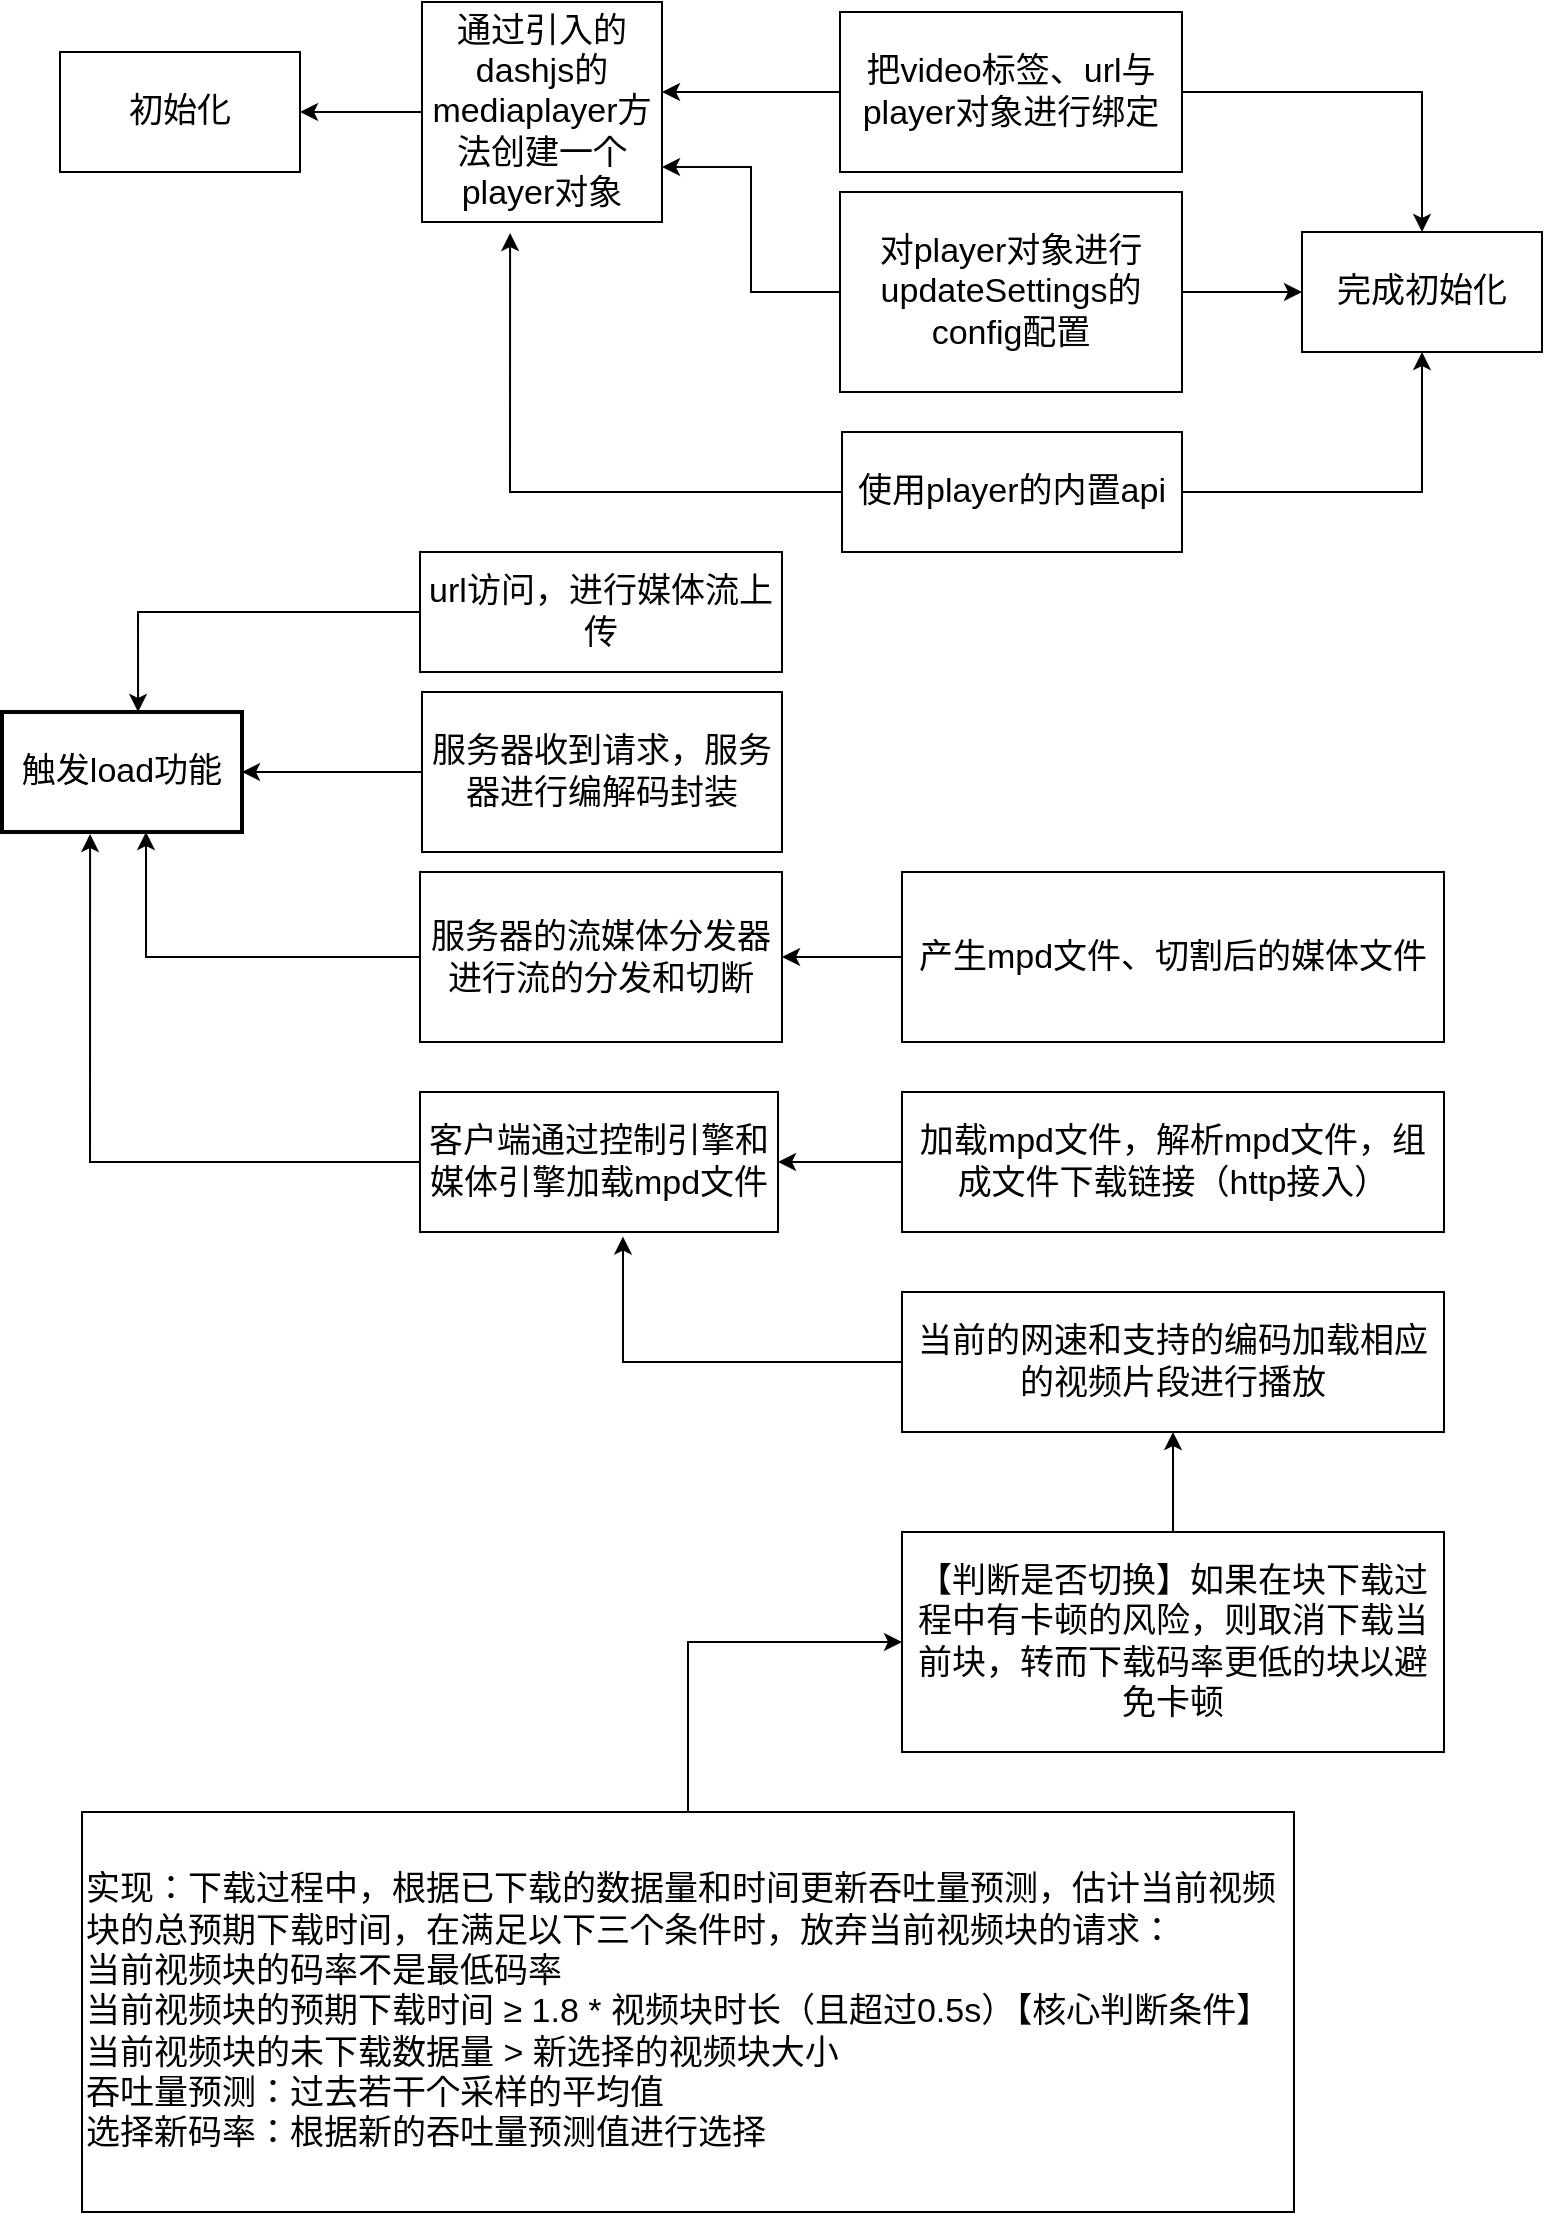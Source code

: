 <mxfile version="16.5.1" type="device"><diagram id="CaqJ7w5xzuBIlMxh9l4R" name="第 1 页"><mxGraphModel dx="1484" dy="782" grid="1" gridSize="10" guides="1" tooltips="1" connect="1" arrows="1" fold="1" page="1" pageScale="1" pageWidth="827" pageHeight="1169" math="0" shadow="0"><root><mxCell id="0"/><mxCell id="1" parent="0"/><mxCell id="pjxao7C-wNA7PWFGyHxA-2" value="触发load功能" style="whiteSpace=wrap;html=1;align=center;strokeWidth=2;fontSize=17;" vertex="1" parent="1"><mxGeometry x="40" y="380" width="120" height="60" as="geometry"/></mxCell><mxCell id="pjxao7C-wNA7PWFGyHxA-25" style="edgeStyle=orthogonalEdgeStyle;rounded=0;orthogonalLoop=1;jettySize=auto;html=1;entryX=0.567;entryY=0;entryDx=0;entryDy=0;entryPerimeter=0;fontSize=17;" edge="1" parent="1" source="pjxao7C-wNA7PWFGyHxA-5" target="pjxao7C-wNA7PWFGyHxA-2"><mxGeometry relative="1" as="geometry"/></mxCell><mxCell id="pjxao7C-wNA7PWFGyHxA-5" value="url访问，进行媒体流上传" style="whiteSpace=wrap;html=1;fontSize=17;" vertex="1" parent="1"><mxGeometry x="249" y="300" width="181" height="60" as="geometry"/></mxCell><mxCell id="pjxao7C-wNA7PWFGyHxA-6" value="初始化" style="whiteSpace=wrap;html=1;fontSize=17;" vertex="1" parent="1"><mxGeometry x="69" y="50" width="120" height="60" as="geometry"/></mxCell><mxCell id="pjxao7C-wNA7PWFGyHxA-8" value="" style="edgeStyle=orthogonalEdgeStyle;rounded=0;orthogonalLoop=1;jettySize=auto;html=1;fontSize=17;" edge="1" parent="1" source="pjxao7C-wNA7PWFGyHxA-7" target="pjxao7C-wNA7PWFGyHxA-6"><mxGeometry relative="1" as="geometry"/></mxCell><mxCell id="pjxao7C-wNA7PWFGyHxA-7" value="通过引入的dashjs的mediaplayer方法创建一个player对象" style="whiteSpace=wrap;html=1;fontSize=17;" vertex="1" parent="1"><mxGeometry x="250" y="25" width="120" height="110" as="geometry"/></mxCell><mxCell id="pjxao7C-wNA7PWFGyHxA-10" value="" style="edgeStyle=orthogonalEdgeStyle;rounded=0;orthogonalLoop=1;jettySize=auto;html=1;fontSize=17;" edge="1" parent="1" source="pjxao7C-wNA7PWFGyHxA-9" target="pjxao7C-wNA7PWFGyHxA-7"><mxGeometry relative="1" as="geometry"><Array as="points"><mxPoint x="400" y="70"/><mxPoint x="400" y="70"/></Array></mxGeometry></mxCell><mxCell id="pjxao7C-wNA7PWFGyHxA-17" style="edgeStyle=orthogonalEdgeStyle;rounded=0;orthogonalLoop=1;jettySize=auto;html=1;entryX=0.5;entryY=0;entryDx=0;entryDy=0;fontSize=17;" edge="1" parent="1" source="pjxao7C-wNA7PWFGyHxA-9" target="pjxao7C-wNA7PWFGyHxA-16"><mxGeometry relative="1" as="geometry"/></mxCell><mxCell id="pjxao7C-wNA7PWFGyHxA-9" value="把video标签、url与player对象进行绑定" style="whiteSpace=wrap;html=1;fontSize=17;" vertex="1" parent="1"><mxGeometry x="459" y="30" width="171" height="80" as="geometry"/></mxCell><mxCell id="pjxao7C-wNA7PWFGyHxA-18" style="edgeStyle=orthogonalEdgeStyle;rounded=0;orthogonalLoop=1;jettySize=auto;html=1;entryX=0;entryY=0.5;entryDx=0;entryDy=0;fontSize=17;" edge="1" parent="1" source="pjxao7C-wNA7PWFGyHxA-11" target="pjxao7C-wNA7PWFGyHxA-16"><mxGeometry relative="1" as="geometry"/></mxCell><mxCell id="pjxao7C-wNA7PWFGyHxA-40" style="edgeStyle=orthogonalEdgeStyle;rounded=0;orthogonalLoop=1;jettySize=auto;html=1;entryX=1;entryY=0.75;entryDx=0;entryDy=0;fontSize=17;" edge="1" parent="1" source="pjxao7C-wNA7PWFGyHxA-11" target="pjxao7C-wNA7PWFGyHxA-7"><mxGeometry relative="1" as="geometry"/></mxCell><mxCell id="pjxao7C-wNA7PWFGyHxA-11" value="对player对象进行updateSettings的config配置" style="whiteSpace=wrap;html=1;fontSize=17;" vertex="1" parent="1"><mxGeometry x="459" y="120" width="171" height="100" as="geometry"/></mxCell><mxCell id="pjxao7C-wNA7PWFGyHxA-15" style="edgeStyle=orthogonalEdgeStyle;rounded=0;orthogonalLoop=1;jettySize=auto;html=1;entryX=0.367;entryY=1.05;entryDx=0;entryDy=0;entryPerimeter=0;fontSize=17;" edge="1" parent="1" source="pjxao7C-wNA7PWFGyHxA-12" target="pjxao7C-wNA7PWFGyHxA-7"><mxGeometry relative="1" as="geometry"/></mxCell><mxCell id="pjxao7C-wNA7PWFGyHxA-19" style="edgeStyle=orthogonalEdgeStyle;rounded=0;orthogonalLoop=1;jettySize=auto;html=1;entryX=0.5;entryY=1;entryDx=0;entryDy=0;fontSize=17;" edge="1" parent="1" source="pjxao7C-wNA7PWFGyHxA-12" target="pjxao7C-wNA7PWFGyHxA-16"><mxGeometry relative="1" as="geometry"/></mxCell><mxCell id="pjxao7C-wNA7PWFGyHxA-12" value="使用player的内置api" style="whiteSpace=wrap;html=1;fontSize=17;" vertex="1" parent="1"><mxGeometry x="460" y="240" width="170" height="60" as="geometry"/></mxCell><mxCell id="pjxao7C-wNA7PWFGyHxA-16" value="完成初始化" style="whiteSpace=wrap;html=1;fontSize=17;" vertex="1" parent="1"><mxGeometry x="690" y="140" width="120" height="60" as="geometry"/></mxCell><mxCell id="pjxao7C-wNA7PWFGyHxA-26" style="edgeStyle=orthogonalEdgeStyle;rounded=0;orthogonalLoop=1;jettySize=auto;html=1;entryX=1;entryY=0.5;entryDx=0;entryDy=0;fontSize=17;" edge="1" parent="1" source="pjxao7C-wNA7PWFGyHxA-21" target="pjxao7C-wNA7PWFGyHxA-2"><mxGeometry relative="1" as="geometry"/></mxCell><mxCell id="pjxao7C-wNA7PWFGyHxA-21" value="服务器收到请求，服务器进行编解码封装" style="whiteSpace=wrap;html=1;fontSize=17;" vertex="1" parent="1"><mxGeometry x="250" y="370" width="180" height="80" as="geometry"/></mxCell><mxCell id="pjxao7C-wNA7PWFGyHxA-27" style="edgeStyle=orthogonalEdgeStyle;rounded=0;orthogonalLoop=1;jettySize=auto;html=1;entryX=0.6;entryY=1;entryDx=0;entryDy=0;entryPerimeter=0;fontSize=17;" edge="1" parent="1" source="pjxao7C-wNA7PWFGyHxA-22" target="pjxao7C-wNA7PWFGyHxA-2"><mxGeometry relative="1" as="geometry"/></mxCell><mxCell id="pjxao7C-wNA7PWFGyHxA-22" value="服务器的流媒体分发器进行流的分发和切断" style="whiteSpace=wrap;html=1;fontSize=17;" vertex="1" parent="1"><mxGeometry x="249" y="460" width="181" height="85" as="geometry"/></mxCell><mxCell id="pjxao7C-wNA7PWFGyHxA-24" value="" style="edgeStyle=orthogonalEdgeStyle;rounded=0;orthogonalLoop=1;jettySize=auto;html=1;fontSize=17;" edge="1" parent="1" source="pjxao7C-wNA7PWFGyHxA-23" target="pjxao7C-wNA7PWFGyHxA-22"><mxGeometry relative="1" as="geometry"/></mxCell><mxCell id="pjxao7C-wNA7PWFGyHxA-23" value="产生mpd文件、切割后的媒体文件" style="whiteSpace=wrap;html=1;fontSize=17;" vertex="1" parent="1"><mxGeometry x="490" y="460" width="271" height="85" as="geometry"/></mxCell><mxCell id="pjxao7C-wNA7PWFGyHxA-30" style="edgeStyle=orthogonalEdgeStyle;rounded=0;orthogonalLoop=1;jettySize=auto;html=1;entryX=0.367;entryY=1.017;entryDx=0;entryDy=0;entryPerimeter=0;fontSize=17;" edge="1" parent="1" source="pjxao7C-wNA7PWFGyHxA-28" target="pjxao7C-wNA7PWFGyHxA-2"><mxGeometry relative="1" as="geometry"/></mxCell><mxCell id="pjxao7C-wNA7PWFGyHxA-28" value="客户端通过控制引擎和媒体引擎加载mpd文件" style="whiteSpace=wrap;html=1;fontSize=17;" vertex="1" parent="1"><mxGeometry x="249" y="570" width="179" height="70" as="geometry"/></mxCell><mxCell id="pjxao7C-wNA7PWFGyHxA-31" value="" style="edgeStyle=orthogonalEdgeStyle;rounded=0;orthogonalLoop=1;jettySize=auto;html=1;fontSize=17;" edge="1" parent="1" source="pjxao7C-wNA7PWFGyHxA-29" target="pjxao7C-wNA7PWFGyHxA-28"><mxGeometry relative="1" as="geometry"/></mxCell><mxCell id="pjxao7C-wNA7PWFGyHxA-29" value="加载mpd文件，解析mpd文件，组成文件下载链接（http接入）" style="whiteSpace=wrap;html=1;fontSize=17;" vertex="1" parent="1"><mxGeometry x="490" y="570" width="271" height="70" as="geometry"/></mxCell><mxCell id="pjxao7C-wNA7PWFGyHxA-33" style="edgeStyle=orthogonalEdgeStyle;rounded=0;orthogonalLoop=1;jettySize=auto;html=1;entryX=0.567;entryY=1.033;entryDx=0;entryDy=0;entryPerimeter=0;fontSize=17;" edge="1" parent="1" source="pjxao7C-wNA7PWFGyHxA-32" target="pjxao7C-wNA7PWFGyHxA-28"><mxGeometry relative="1" as="geometry"/></mxCell><mxCell id="pjxao7C-wNA7PWFGyHxA-32" value="当前的网速和支持的编码加载相应的视频片段进行播放" style="whiteSpace=wrap;html=1;fontSize=17;" vertex="1" parent="1"><mxGeometry x="490" y="670" width="271" height="70" as="geometry"/></mxCell><mxCell id="pjxao7C-wNA7PWFGyHxA-36" value="" style="edgeStyle=orthogonalEdgeStyle;rounded=0;orthogonalLoop=1;jettySize=auto;html=1;fontSize=17;" edge="1" parent="1" source="pjxao7C-wNA7PWFGyHxA-35" target="pjxao7C-wNA7PWFGyHxA-32"><mxGeometry relative="1" as="geometry"/></mxCell><mxCell id="pjxao7C-wNA7PWFGyHxA-35" value="&lt;span style=&quot;text-align: left; font-size: 17px;&quot;&gt;【判断是否切换】如果在块下载过程中有卡顿的风险，则取消下载当前块，转而下载码率更低的块以避免卡顿&lt;/span&gt;" style="whiteSpace=wrap;html=1;fontSize=17;" vertex="1" parent="1"><mxGeometry x="490" y="790" width="271" height="110" as="geometry"/></mxCell><mxCell id="pjxao7C-wNA7PWFGyHxA-41" style="edgeStyle=orthogonalEdgeStyle;rounded=0;orthogonalLoop=1;jettySize=auto;html=1;entryX=0;entryY=0.5;entryDx=0;entryDy=0;fontSize=17;" edge="1" parent="1" source="pjxao7C-wNA7PWFGyHxA-38" target="pjxao7C-wNA7PWFGyHxA-35"><mxGeometry relative="1" as="geometry"/></mxCell><mxCell id="pjxao7C-wNA7PWFGyHxA-38" value="&lt;span style=&quot;font-size: 17px;&quot;&gt;实现：下载过程中，根据已下载的数据量和时间更新吞吐量预测，估计当前视频块的总预期下载时间，在满足以下三个条件时，放弃当前视频块的请求：&lt;/span&gt;&lt;br style=&quot;font-size: 17px;&quot;&gt;&lt;span style=&quot;font-size: 17px;&quot;&gt;当前视频块的码率不是最低码率&lt;/span&gt;&lt;br style=&quot;font-size: 17px;&quot;&gt;&lt;span style=&quot;font-size: 17px;&quot;&gt;当前视频块的预期下载时间 ≥ 1.8 * 视频块时长（且超过0.5s）【核心判断条件】&lt;/span&gt;&lt;br style=&quot;font-size: 17px;&quot;&gt;&lt;span style=&quot;font-size: 17px;&quot;&gt;当前视频块的未下载数据量 &amp;gt; 新选择的视频块大小&lt;/span&gt;&lt;br style=&quot;font-size: 17px;&quot;&gt;&lt;span style=&quot;font-size: 17px;&quot;&gt;吞吐量预测：过去若干个采样的平均值&lt;/span&gt;&lt;br style=&quot;font-size: 17px;&quot;&gt;&lt;span style=&quot;font-size: 17px;&quot;&gt;选择新码率：根据新的吞吐量预测值进行选择&lt;/span&gt;" style="whiteSpace=wrap;html=1;align=left;fontSize=17;" vertex="1" parent="1"><mxGeometry x="80" y="930" width="606" height="200" as="geometry"/></mxCell></root></mxGraphModel></diagram></mxfile>